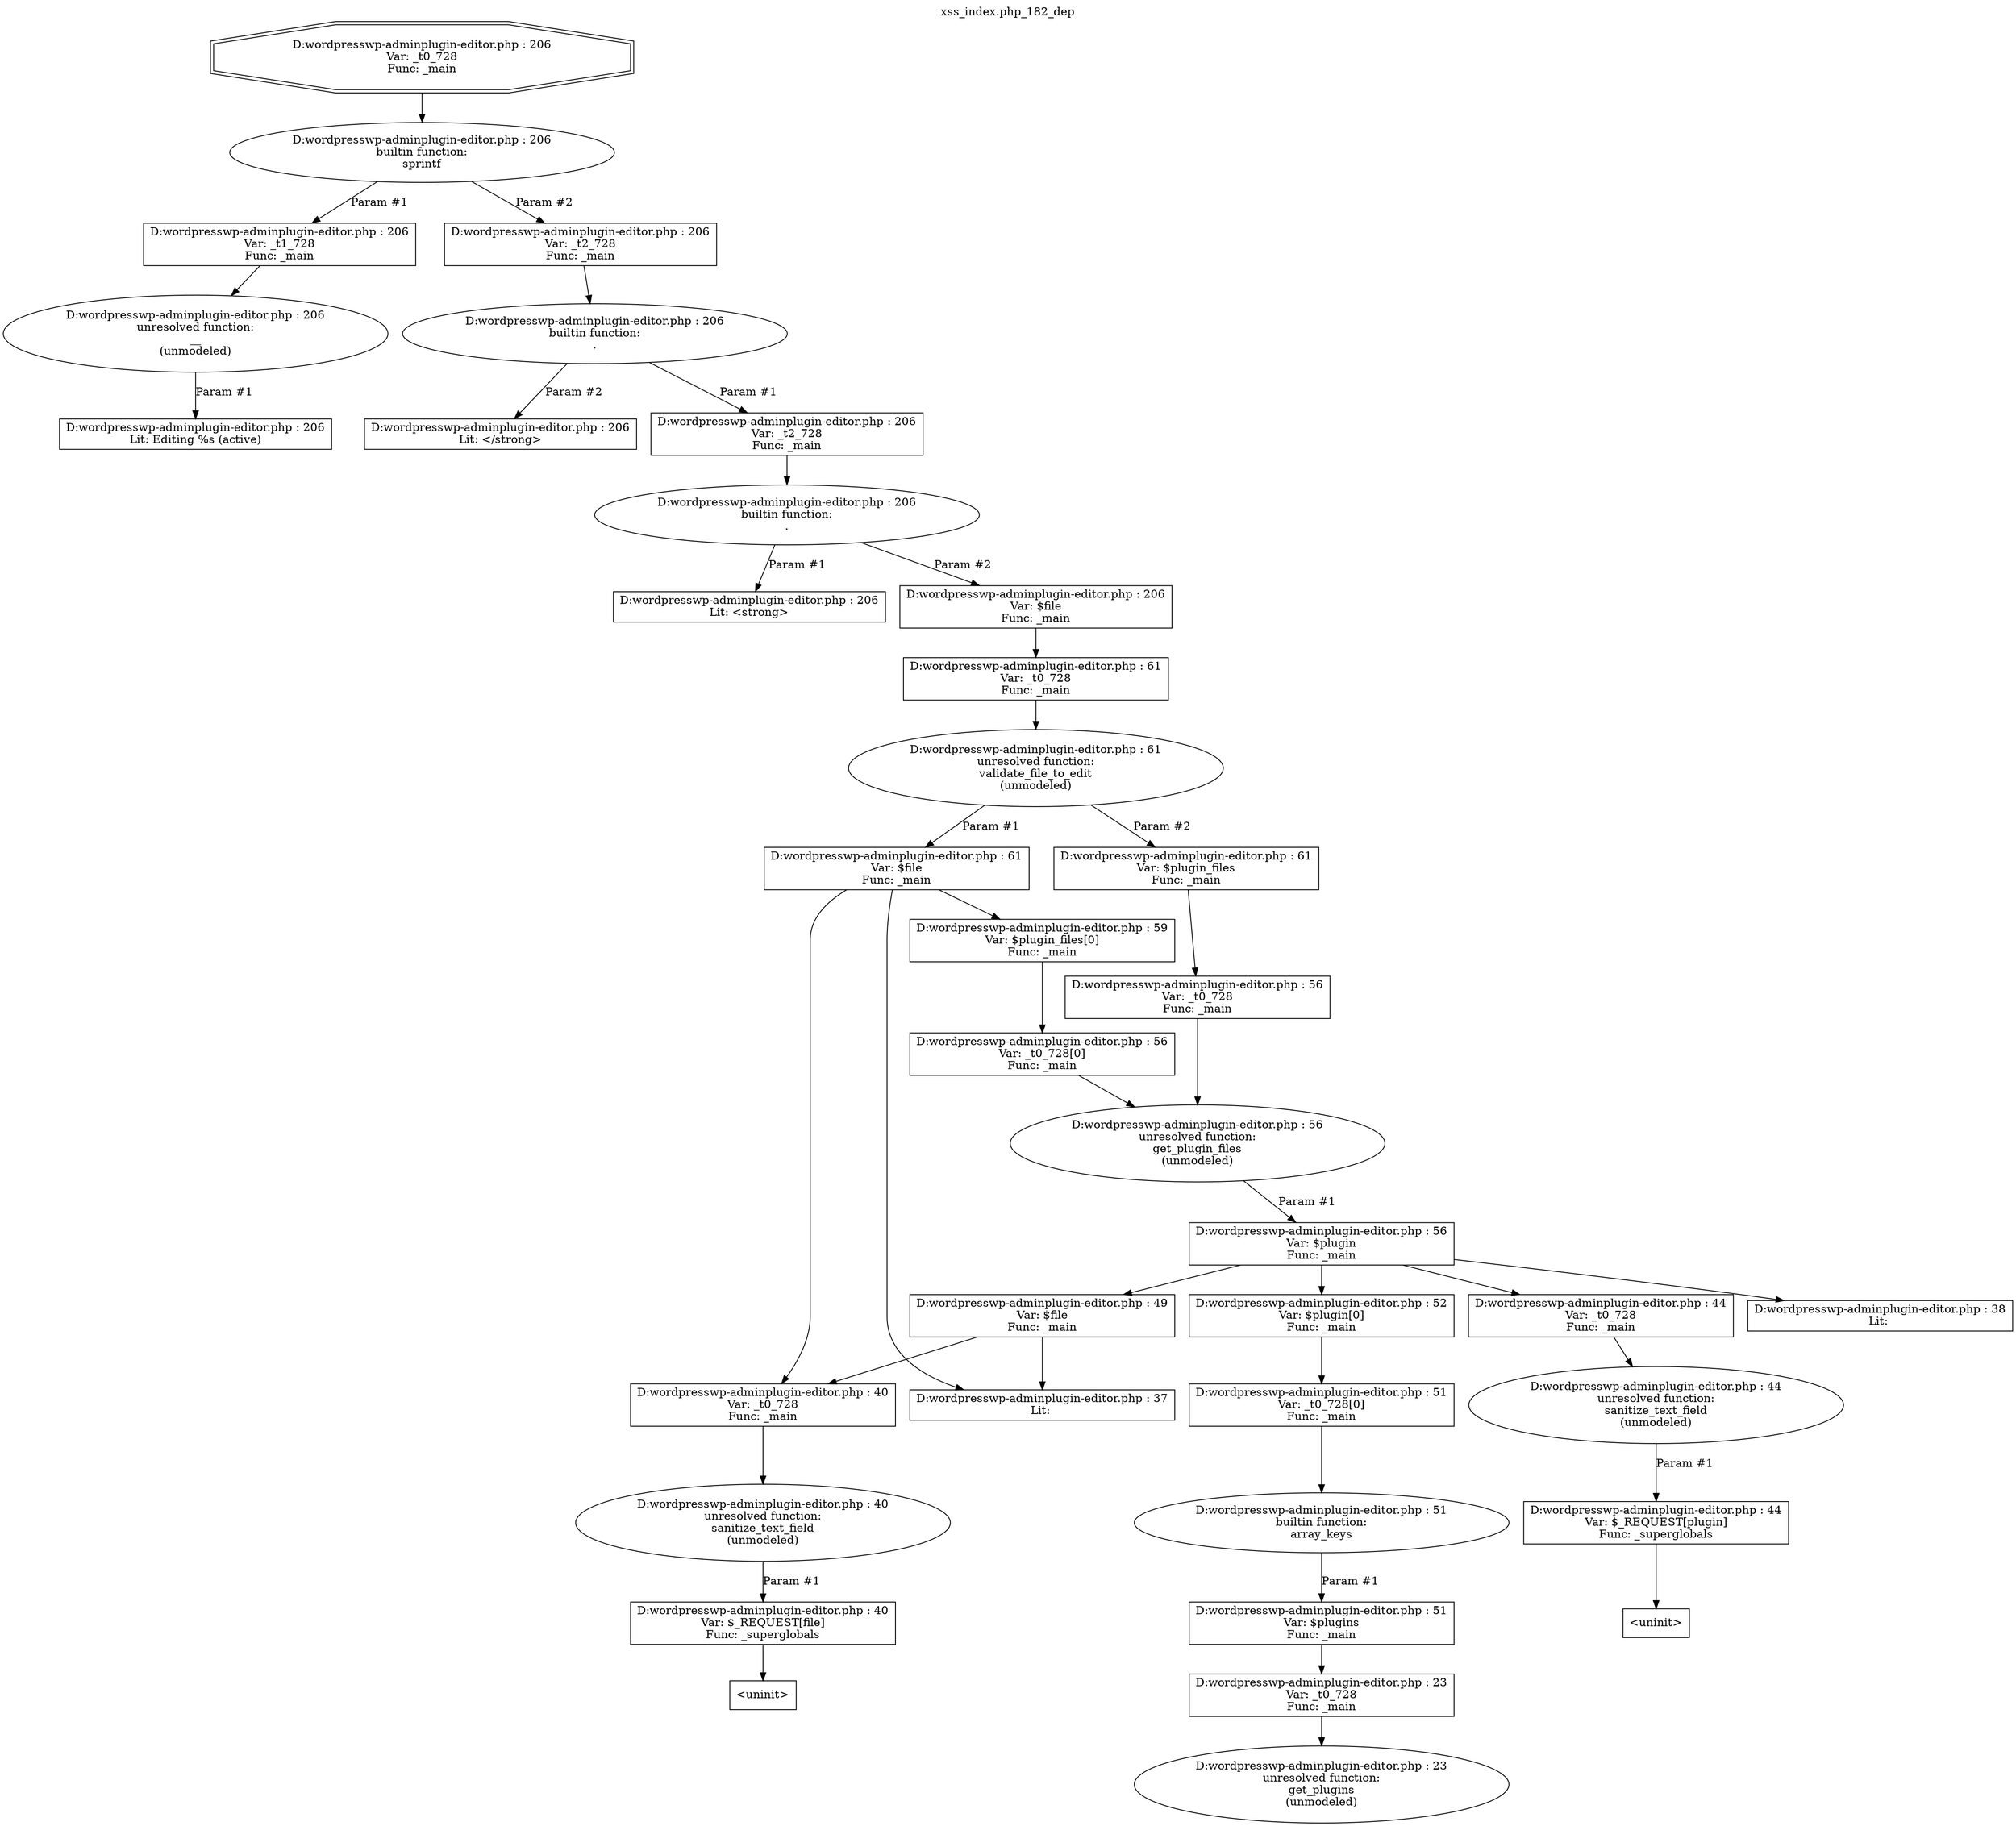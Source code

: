digraph cfg {
  label="xss_index.php_182_dep";
  labelloc=t;
  n1 [shape=doubleoctagon, label="D:\wordpress\wp-admin\plugin-editor.php : 206\nVar: _t0_728\nFunc: _main\n"];
  n2 [shape=ellipse, label="D:\wordpress\wp-admin\plugin-editor.php : 206\nbuiltin function:\nsprintf\n"];
  n3 [shape=box, label="D:\wordpress\wp-admin\plugin-editor.php : 206\nVar: _t1_728\nFunc: _main\n"];
  n4 [shape=ellipse, label="D:\wordpress\wp-admin\plugin-editor.php : 206\nunresolved function:\n__\n(unmodeled)\n"];
  n5 [shape=box, label="D:\wordpress\wp-admin\plugin-editor.php : 206\nLit: Editing %s (active)\n"];
  n6 [shape=box, label="D:\wordpress\wp-admin\plugin-editor.php : 206\nVar: _t2_728\nFunc: _main\n"];
  n7 [shape=ellipse, label="D:\wordpress\wp-admin\plugin-editor.php : 206\nbuiltin function:\n.\n"];
  n8 [shape=box, label="D:\wordpress\wp-admin\plugin-editor.php : 206\nVar: _t2_728\nFunc: _main\n"];
  n9 [shape=ellipse, label="D:\wordpress\wp-admin\plugin-editor.php : 206\nbuiltin function:\n.\n"];
  n10 [shape=box, label="D:\wordpress\wp-admin\plugin-editor.php : 206\nLit: <strong>\n"];
  n11 [shape=box, label="D:\wordpress\wp-admin\plugin-editor.php : 206\nVar: $file\nFunc: _main\n"];
  n12 [shape=box, label="D:\wordpress\wp-admin\plugin-editor.php : 61\nVar: _t0_728\nFunc: _main\n"];
  n13 [shape=ellipse, label="D:\wordpress\wp-admin\plugin-editor.php : 61\nunresolved function:\nvalidate_file_to_edit\n(unmodeled)\n"];
  n14 [shape=box, label="D:\wordpress\wp-admin\plugin-editor.php : 61\nVar: $file\nFunc: _main\n"];
  n15 [shape=box, label="D:\wordpress\wp-admin\plugin-editor.php : 59\nVar: $plugin_files[0]\nFunc: _main\n"];
  n16 [shape=box, label="D:\wordpress\wp-admin\plugin-editor.php : 56\nVar: _t0_728[0]\nFunc: _main\n"];
  n17 [shape=ellipse, label="D:\wordpress\wp-admin\plugin-editor.php : 56\nunresolved function:\nget_plugin_files\n(unmodeled)\n"];
  n18 [shape=box, label="D:\wordpress\wp-admin\plugin-editor.php : 56\nVar: $plugin\nFunc: _main\n"];
  n19 [shape=box, label="D:\wordpress\wp-admin\plugin-editor.php : 44\nVar: _t0_728\nFunc: _main\n"];
  n20 [shape=ellipse, label="D:\wordpress\wp-admin\plugin-editor.php : 44\nunresolved function:\nsanitize_text_field\n(unmodeled)\n"];
  n21 [shape=box, label="D:\wordpress\wp-admin\plugin-editor.php : 44\nVar: $_REQUEST[plugin]\nFunc: _superglobals\n"];
  n22 [shape=box, label="<uninit>"];
  n23 [shape=box, label="D:\wordpress\wp-admin\plugin-editor.php : 38\nLit: \n"];
  n24 [shape=box, label="D:\wordpress\wp-admin\plugin-editor.php : 49\nVar: $file\nFunc: _main\n"];
  n25 [shape=box, label="D:\wordpress\wp-admin\plugin-editor.php : 37\nLit: \n"];
  n26 [shape=box, label="D:\wordpress\wp-admin\plugin-editor.php : 40\nVar: _t0_728\nFunc: _main\n"];
  n27 [shape=ellipse, label="D:\wordpress\wp-admin\plugin-editor.php : 40\nunresolved function:\nsanitize_text_field\n(unmodeled)\n"];
  n28 [shape=box, label="D:\wordpress\wp-admin\plugin-editor.php : 40\nVar: $_REQUEST[file]\nFunc: _superglobals\n"];
  n29 [shape=box, label="<uninit>"];
  n30 [shape=box, label="D:\wordpress\wp-admin\plugin-editor.php : 52\nVar: $plugin[0]\nFunc: _main\n"];
  n31 [shape=box, label="D:\wordpress\wp-admin\plugin-editor.php : 51\nVar: _t0_728[0]\nFunc: _main\n"];
  n32 [shape=ellipse, label="D:\wordpress\wp-admin\plugin-editor.php : 51\nbuiltin function:\narray_keys\n"];
  n33 [shape=box, label="D:\wordpress\wp-admin\plugin-editor.php : 51\nVar: $plugins\nFunc: _main\n"];
  n34 [shape=box, label="D:\wordpress\wp-admin\plugin-editor.php : 23\nVar: _t0_728\nFunc: _main\n"];
  n35 [shape=ellipse, label="D:\wordpress\wp-admin\plugin-editor.php : 23\nunresolved function:\nget_plugins\n(unmodeled)\n"];
  n36 [shape=box, label="D:\wordpress\wp-admin\plugin-editor.php : 61\nVar: $plugin_files\nFunc: _main\n"];
  n37 [shape=box, label="D:\wordpress\wp-admin\plugin-editor.php : 56\nVar: _t0_728\nFunc: _main\n"];
  n38 [shape=box, label="D:\wordpress\wp-admin\plugin-editor.php : 206\nLit: </strong>\n"];
  n1 -> n2;
  n3 -> n4;
  n4 -> n5[label="Param #1"];
  n2 -> n3[label="Param #1"];
  n2 -> n6[label="Param #2"];
  n6 -> n7;
  n8 -> n9;
  n9 -> n10[label="Param #1"];
  n9 -> n11[label="Param #2"];
  n12 -> n13;
  n16 -> n17;
  n19 -> n20;
  n21 -> n22;
  n20 -> n21[label="Param #1"];
  n18 -> n19;
  n18 -> n23;
  n18 -> n24;
  n18 -> n30;
  n24 -> n25;
  n24 -> n26;
  n26 -> n27;
  n28 -> n29;
  n27 -> n28[label="Param #1"];
  n31 -> n32;
  n34 -> n35;
  n33 -> n34;
  n32 -> n33[label="Param #1"];
  n30 -> n31;
  n17 -> n18[label="Param #1"];
  n15 -> n16;
  n14 -> n15;
  n14 -> n25;
  n14 -> n26;
  n13 -> n14[label="Param #1"];
  n13 -> n36[label="Param #2"];
  n37 -> n17;
  n36 -> n37;
  n11 -> n12;
  n7 -> n8[label="Param #1"];
  n7 -> n38[label="Param #2"];
}
